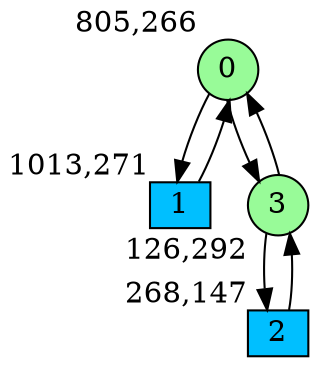 digraph G {
graph [bgcolor=white]
node [shape=circle, style = filled, fillcolor=white,fixedsize=true, width=0.4, height=0.3 ]
0[xlabel="805,266", pos = "10.6094,0.40625!", fillcolor=palegreen ];
1[xlabel="1013,271", pos = "13.8594,0.328125!", fillcolor=deepskyblue, shape=box ];
2[xlabel="268,147", pos = "2.21875,2.26563!", fillcolor=deepskyblue, shape=box ];
3[xlabel="126,292", pos = "0,0!", fillcolor=palegreen ];
0->3 ;
0->1 ;
1->0 ;
2->3 ;
3->0 ;
3->2 ;
}
